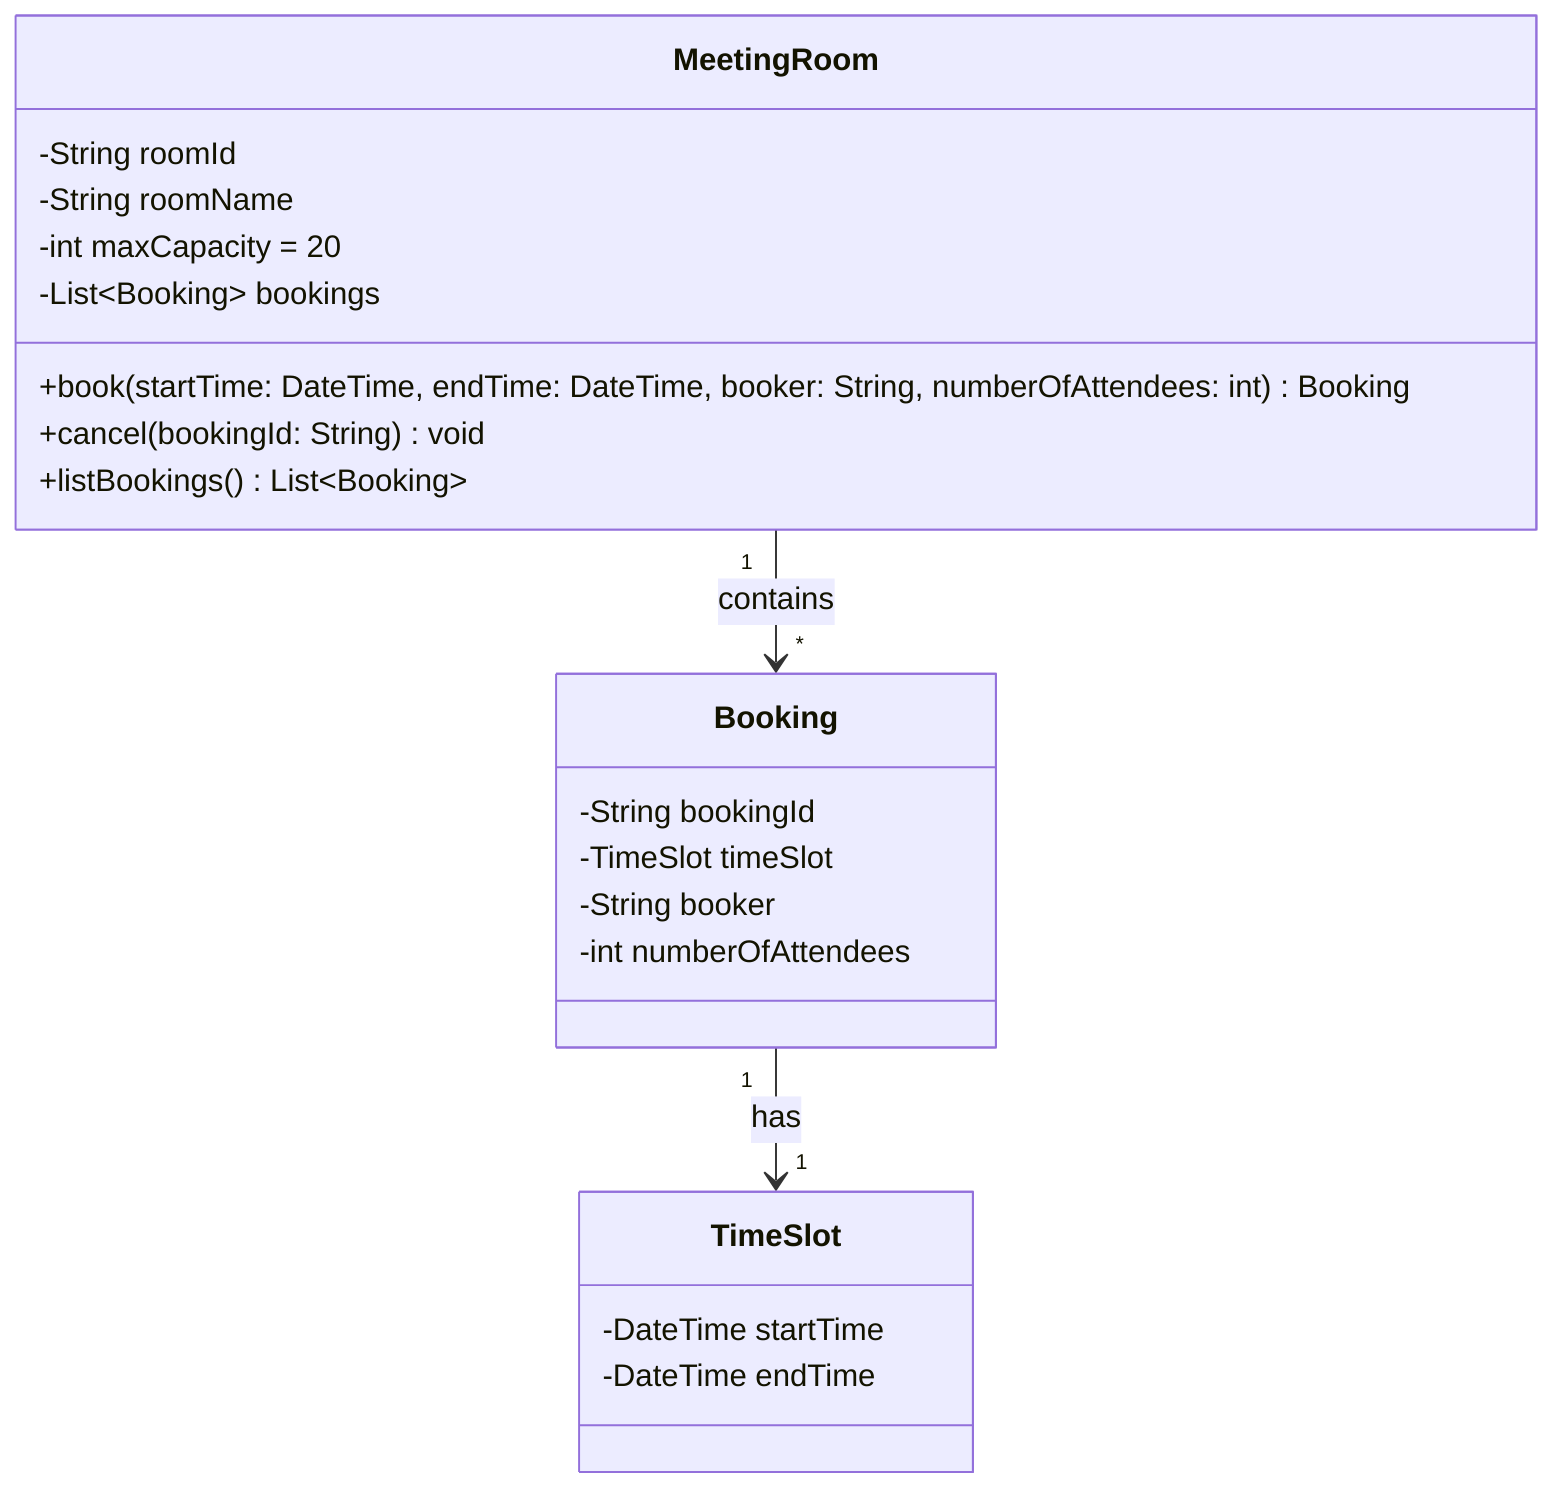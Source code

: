 classDiagram
    class MeetingRoom {
        -String roomId
        -String roomName
        -int maxCapacity = 20
        -List~Booking~ bookings
        +book(startTime: DateTime, endTime: DateTime, booker: String, numberOfAttendees: int) Booking
        +cancel(bookingId: String) void
        +listBookings() List~Booking~
    }

    class Booking {
        -String bookingId
        -TimeSlot timeSlot
        -String booker
        -int numberOfAttendees
    }

    class TimeSlot {
        -DateTime startTime
        -DateTime endTime
    }

    MeetingRoom "1" --> "*" Booking : contains
    Booking "1" --> "1" TimeSlot : has